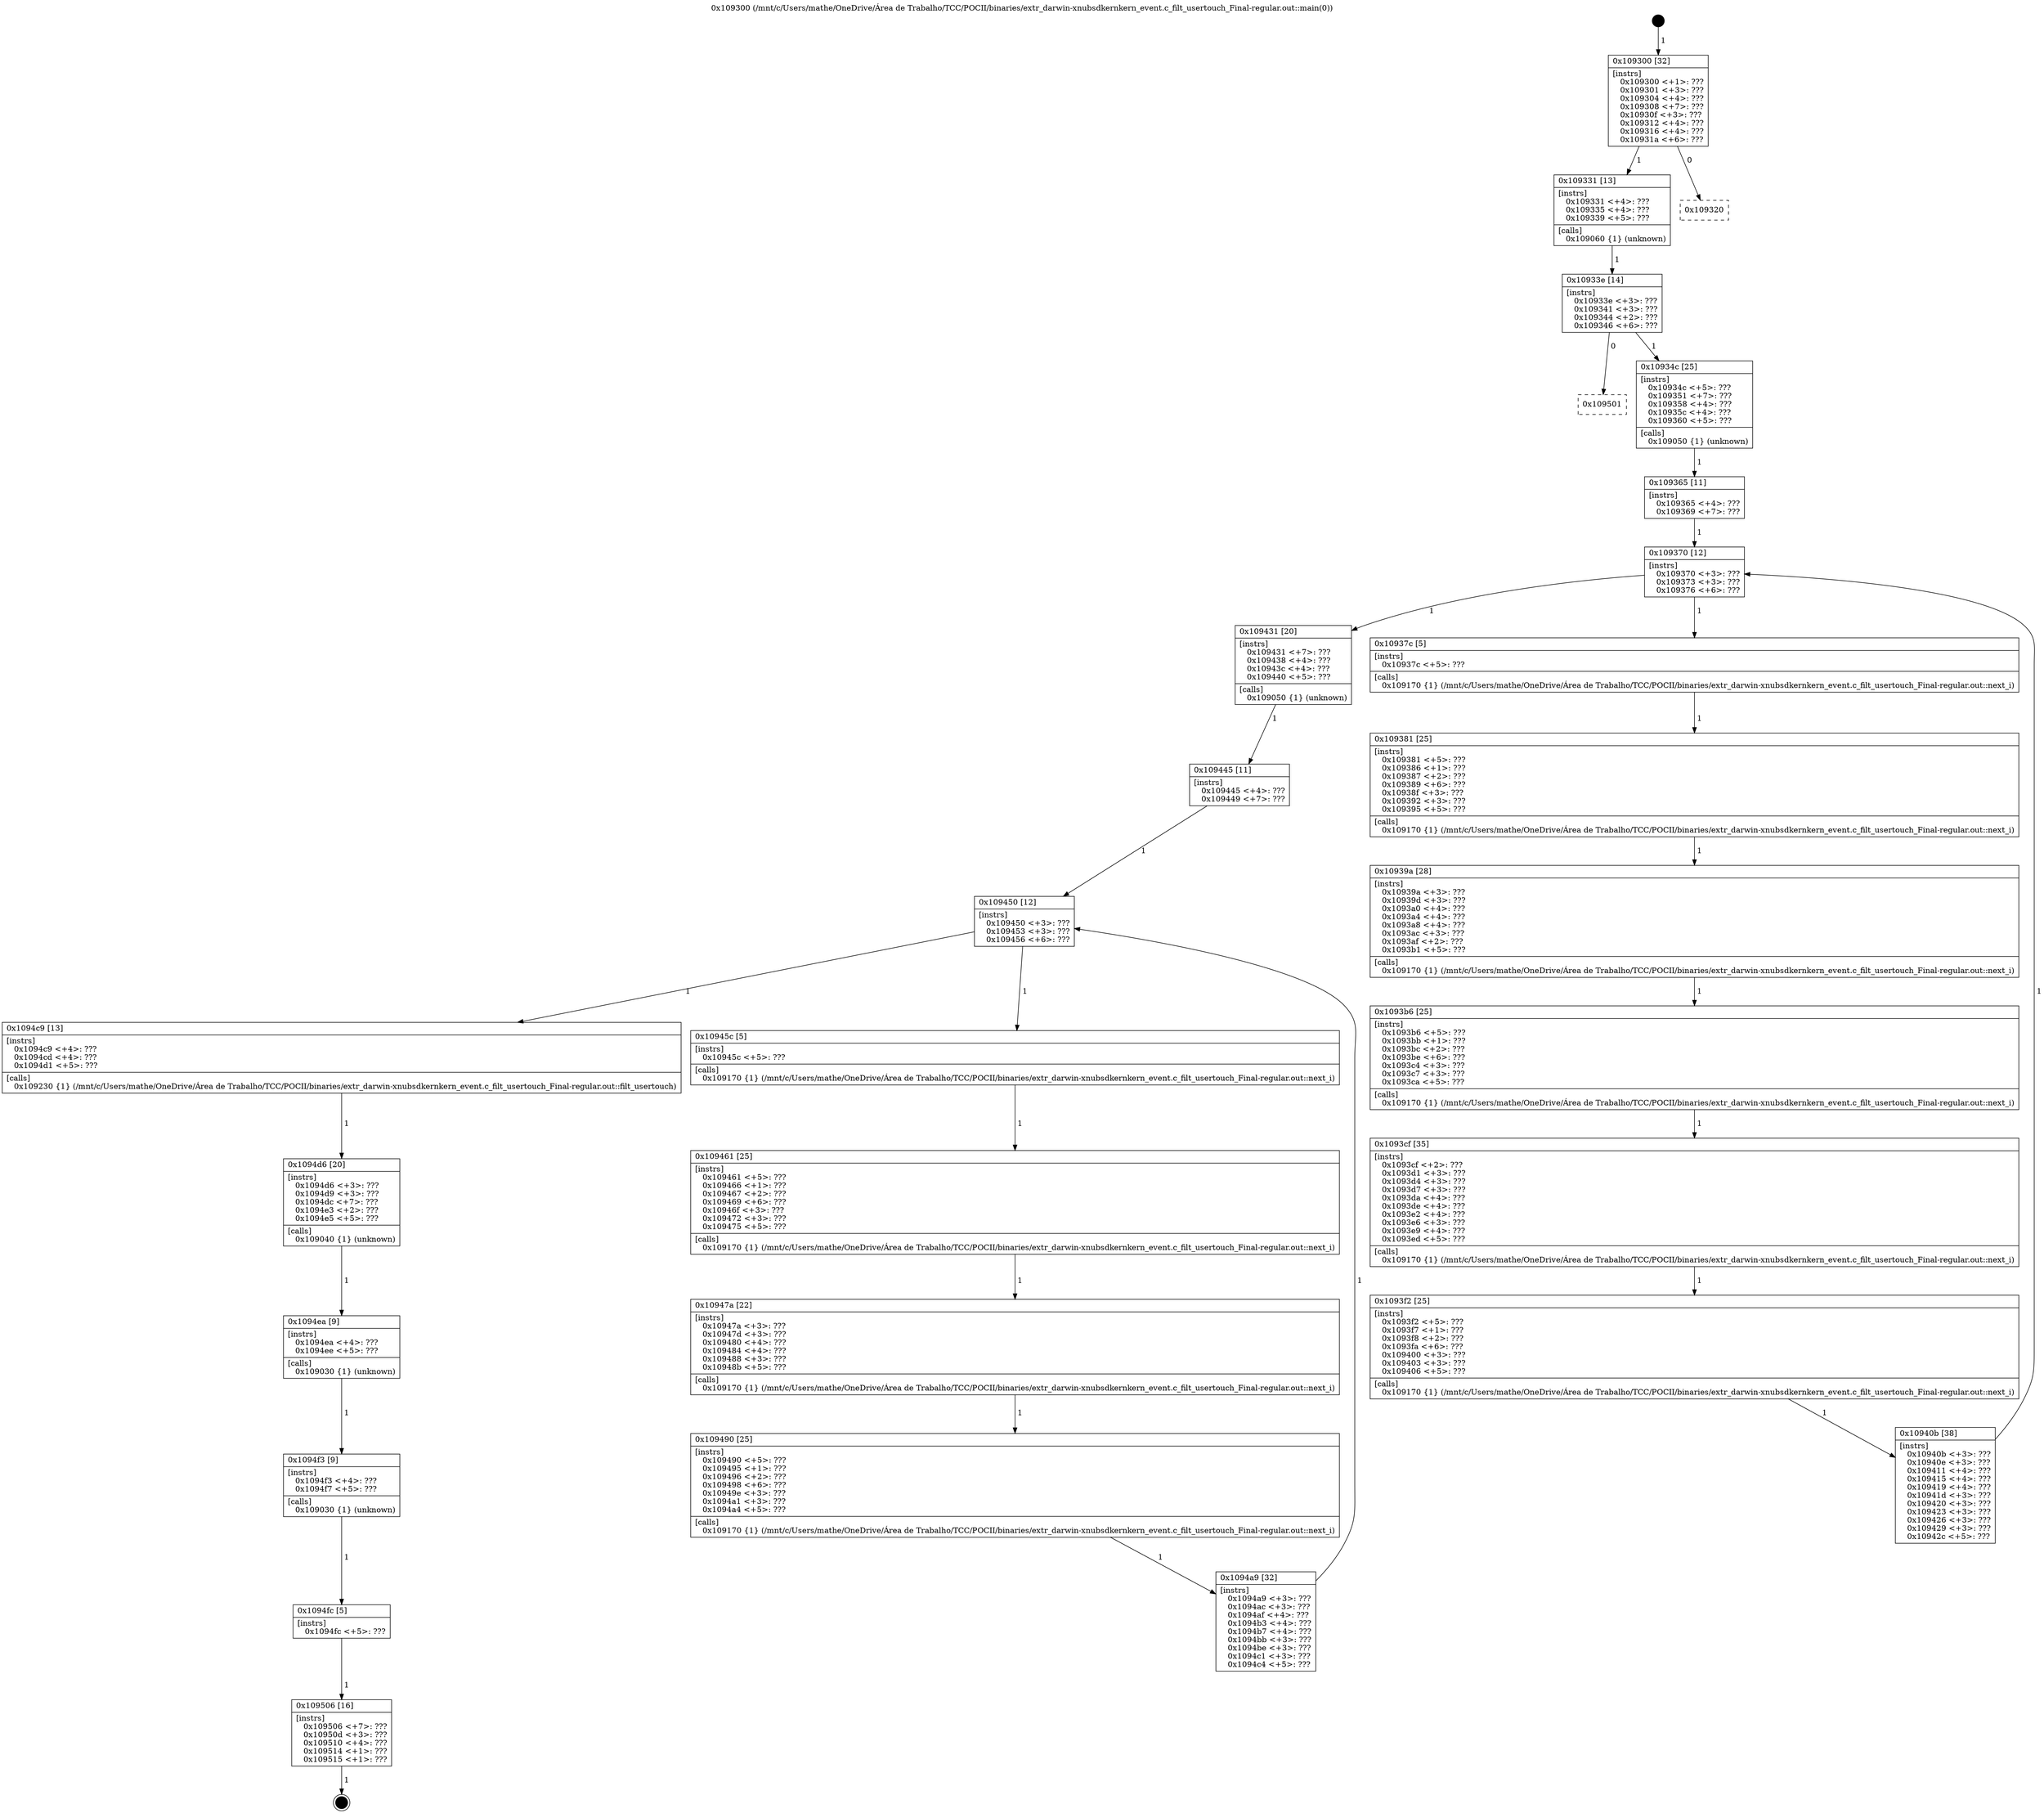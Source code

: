 digraph "0x109300" {
  label = "0x109300 (/mnt/c/Users/mathe/OneDrive/Área de Trabalho/TCC/POCII/binaries/extr_darwin-xnubsdkernkern_event.c_filt_usertouch_Final-regular.out::main(0))"
  labelloc = "t"
  node[shape=record]

  Entry [label="",width=0.3,height=0.3,shape=circle,fillcolor=black,style=filled]
  "0x109300" [label="{
     0x109300 [32]\l
     | [instrs]\l
     &nbsp;&nbsp;0x109300 \<+1\>: ???\l
     &nbsp;&nbsp;0x109301 \<+3\>: ???\l
     &nbsp;&nbsp;0x109304 \<+4\>: ???\l
     &nbsp;&nbsp;0x109308 \<+7\>: ???\l
     &nbsp;&nbsp;0x10930f \<+3\>: ???\l
     &nbsp;&nbsp;0x109312 \<+4\>: ???\l
     &nbsp;&nbsp;0x109316 \<+4\>: ???\l
     &nbsp;&nbsp;0x10931a \<+6\>: ???\l
  }"]
  "0x109331" [label="{
     0x109331 [13]\l
     | [instrs]\l
     &nbsp;&nbsp;0x109331 \<+4\>: ???\l
     &nbsp;&nbsp;0x109335 \<+4\>: ???\l
     &nbsp;&nbsp;0x109339 \<+5\>: ???\l
     | [calls]\l
     &nbsp;&nbsp;0x109060 \{1\} (unknown)\l
  }"]
  "0x109320" [label="{
     0x109320\l
  }", style=dashed]
  "0x10933e" [label="{
     0x10933e [14]\l
     | [instrs]\l
     &nbsp;&nbsp;0x10933e \<+3\>: ???\l
     &nbsp;&nbsp;0x109341 \<+3\>: ???\l
     &nbsp;&nbsp;0x109344 \<+2\>: ???\l
     &nbsp;&nbsp;0x109346 \<+6\>: ???\l
  }"]
  "0x109501" [label="{
     0x109501\l
  }", style=dashed]
  "0x10934c" [label="{
     0x10934c [25]\l
     | [instrs]\l
     &nbsp;&nbsp;0x10934c \<+5\>: ???\l
     &nbsp;&nbsp;0x109351 \<+7\>: ???\l
     &nbsp;&nbsp;0x109358 \<+4\>: ???\l
     &nbsp;&nbsp;0x10935c \<+4\>: ???\l
     &nbsp;&nbsp;0x109360 \<+5\>: ???\l
     | [calls]\l
     &nbsp;&nbsp;0x109050 \{1\} (unknown)\l
  }"]
  Exit [label="",width=0.3,height=0.3,shape=circle,fillcolor=black,style=filled,peripheries=2]
  "0x109370" [label="{
     0x109370 [12]\l
     | [instrs]\l
     &nbsp;&nbsp;0x109370 \<+3\>: ???\l
     &nbsp;&nbsp;0x109373 \<+3\>: ???\l
     &nbsp;&nbsp;0x109376 \<+6\>: ???\l
  }"]
  "0x109431" [label="{
     0x109431 [20]\l
     | [instrs]\l
     &nbsp;&nbsp;0x109431 \<+7\>: ???\l
     &nbsp;&nbsp;0x109438 \<+4\>: ???\l
     &nbsp;&nbsp;0x10943c \<+4\>: ???\l
     &nbsp;&nbsp;0x109440 \<+5\>: ???\l
     | [calls]\l
     &nbsp;&nbsp;0x109050 \{1\} (unknown)\l
  }"]
  "0x10937c" [label="{
     0x10937c [5]\l
     | [instrs]\l
     &nbsp;&nbsp;0x10937c \<+5\>: ???\l
     | [calls]\l
     &nbsp;&nbsp;0x109170 \{1\} (/mnt/c/Users/mathe/OneDrive/Área de Trabalho/TCC/POCII/binaries/extr_darwin-xnubsdkernkern_event.c_filt_usertouch_Final-regular.out::next_i)\l
  }"]
  "0x109381" [label="{
     0x109381 [25]\l
     | [instrs]\l
     &nbsp;&nbsp;0x109381 \<+5\>: ???\l
     &nbsp;&nbsp;0x109386 \<+1\>: ???\l
     &nbsp;&nbsp;0x109387 \<+2\>: ???\l
     &nbsp;&nbsp;0x109389 \<+6\>: ???\l
     &nbsp;&nbsp;0x10938f \<+3\>: ???\l
     &nbsp;&nbsp;0x109392 \<+3\>: ???\l
     &nbsp;&nbsp;0x109395 \<+5\>: ???\l
     | [calls]\l
     &nbsp;&nbsp;0x109170 \{1\} (/mnt/c/Users/mathe/OneDrive/Área de Trabalho/TCC/POCII/binaries/extr_darwin-xnubsdkernkern_event.c_filt_usertouch_Final-regular.out::next_i)\l
  }"]
  "0x10939a" [label="{
     0x10939a [28]\l
     | [instrs]\l
     &nbsp;&nbsp;0x10939a \<+3\>: ???\l
     &nbsp;&nbsp;0x10939d \<+3\>: ???\l
     &nbsp;&nbsp;0x1093a0 \<+4\>: ???\l
     &nbsp;&nbsp;0x1093a4 \<+4\>: ???\l
     &nbsp;&nbsp;0x1093a8 \<+4\>: ???\l
     &nbsp;&nbsp;0x1093ac \<+3\>: ???\l
     &nbsp;&nbsp;0x1093af \<+2\>: ???\l
     &nbsp;&nbsp;0x1093b1 \<+5\>: ???\l
     | [calls]\l
     &nbsp;&nbsp;0x109170 \{1\} (/mnt/c/Users/mathe/OneDrive/Área de Trabalho/TCC/POCII/binaries/extr_darwin-xnubsdkernkern_event.c_filt_usertouch_Final-regular.out::next_i)\l
  }"]
  "0x1093b6" [label="{
     0x1093b6 [25]\l
     | [instrs]\l
     &nbsp;&nbsp;0x1093b6 \<+5\>: ???\l
     &nbsp;&nbsp;0x1093bb \<+1\>: ???\l
     &nbsp;&nbsp;0x1093bc \<+2\>: ???\l
     &nbsp;&nbsp;0x1093be \<+6\>: ???\l
     &nbsp;&nbsp;0x1093c4 \<+3\>: ???\l
     &nbsp;&nbsp;0x1093c7 \<+3\>: ???\l
     &nbsp;&nbsp;0x1093ca \<+5\>: ???\l
     | [calls]\l
     &nbsp;&nbsp;0x109170 \{1\} (/mnt/c/Users/mathe/OneDrive/Área de Trabalho/TCC/POCII/binaries/extr_darwin-xnubsdkernkern_event.c_filt_usertouch_Final-regular.out::next_i)\l
  }"]
  "0x1093cf" [label="{
     0x1093cf [35]\l
     | [instrs]\l
     &nbsp;&nbsp;0x1093cf \<+2\>: ???\l
     &nbsp;&nbsp;0x1093d1 \<+3\>: ???\l
     &nbsp;&nbsp;0x1093d4 \<+3\>: ???\l
     &nbsp;&nbsp;0x1093d7 \<+3\>: ???\l
     &nbsp;&nbsp;0x1093da \<+4\>: ???\l
     &nbsp;&nbsp;0x1093de \<+4\>: ???\l
     &nbsp;&nbsp;0x1093e2 \<+4\>: ???\l
     &nbsp;&nbsp;0x1093e6 \<+3\>: ???\l
     &nbsp;&nbsp;0x1093e9 \<+4\>: ???\l
     &nbsp;&nbsp;0x1093ed \<+5\>: ???\l
     | [calls]\l
     &nbsp;&nbsp;0x109170 \{1\} (/mnt/c/Users/mathe/OneDrive/Área de Trabalho/TCC/POCII/binaries/extr_darwin-xnubsdkernkern_event.c_filt_usertouch_Final-regular.out::next_i)\l
  }"]
  "0x1093f2" [label="{
     0x1093f2 [25]\l
     | [instrs]\l
     &nbsp;&nbsp;0x1093f2 \<+5\>: ???\l
     &nbsp;&nbsp;0x1093f7 \<+1\>: ???\l
     &nbsp;&nbsp;0x1093f8 \<+2\>: ???\l
     &nbsp;&nbsp;0x1093fa \<+6\>: ???\l
     &nbsp;&nbsp;0x109400 \<+3\>: ???\l
     &nbsp;&nbsp;0x109403 \<+3\>: ???\l
     &nbsp;&nbsp;0x109406 \<+5\>: ???\l
     | [calls]\l
     &nbsp;&nbsp;0x109170 \{1\} (/mnt/c/Users/mathe/OneDrive/Área de Trabalho/TCC/POCII/binaries/extr_darwin-xnubsdkernkern_event.c_filt_usertouch_Final-regular.out::next_i)\l
  }"]
  "0x10940b" [label="{
     0x10940b [38]\l
     | [instrs]\l
     &nbsp;&nbsp;0x10940b \<+3\>: ???\l
     &nbsp;&nbsp;0x10940e \<+3\>: ???\l
     &nbsp;&nbsp;0x109411 \<+4\>: ???\l
     &nbsp;&nbsp;0x109415 \<+4\>: ???\l
     &nbsp;&nbsp;0x109419 \<+4\>: ???\l
     &nbsp;&nbsp;0x10941d \<+3\>: ???\l
     &nbsp;&nbsp;0x109420 \<+3\>: ???\l
     &nbsp;&nbsp;0x109423 \<+3\>: ???\l
     &nbsp;&nbsp;0x109426 \<+3\>: ???\l
     &nbsp;&nbsp;0x109429 \<+3\>: ???\l
     &nbsp;&nbsp;0x10942c \<+5\>: ???\l
  }"]
  "0x109365" [label="{
     0x109365 [11]\l
     | [instrs]\l
     &nbsp;&nbsp;0x109365 \<+4\>: ???\l
     &nbsp;&nbsp;0x109369 \<+7\>: ???\l
  }"]
  "0x109450" [label="{
     0x109450 [12]\l
     | [instrs]\l
     &nbsp;&nbsp;0x109450 \<+3\>: ???\l
     &nbsp;&nbsp;0x109453 \<+3\>: ???\l
     &nbsp;&nbsp;0x109456 \<+6\>: ???\l
  }"]
  "0x1094c9" [label="{
     0x1094c9 [13]\l
     | [instrs]\l
     &nbsp;&nbsp;0x1094c9 \<+4\>: ???\l
     &nbsp;&nbsp;0x1094cd \<+4\>: ???\l
     &nbsp;&nbsp;0x1094d1 \<+5\>: ???\l
     | [calls]\l
     &nbsp;&nbsp;0x109230 \{1\} (/mnt/c/Users/mathe/OneDrive/Área de Trabalho/TCC/POCII/binaries/extr_darwin-xnubsdkernkern_event.c_filt_usertouch_Final-regular.out::filt_usertouch)\l
  }"]
  "0x10945c" [label="{
     0x10945c [5]\l
     | [instrs]\l
     &nbsp;&nbsp;0x10945c \<+5\>: ???\l
     | [calls]\l
     &nbsp;&nbsp;0x109170 \{1\} (/mnt/c/Users/mathe/OneDrive/Área de Trabalho/TCC/POCII/binaries/extr_darwin-xnubsdkernkern_event.c_filt_usertouch_Final-regular.out::next_i)\l
  }"]
  "0x109461" [label="{
     0x109461 [25]\l
     | [instrs]\l
     &nbsp;&nbsp;0x109461 \<+5\>: ???\l
     &nbsp;&nbsp;0x109466 \<+1\>: ???\l
     &nbsp;&nbsp;0x109467 \<+2\>: ???\l
     &nbsp;&nbsp;0x109469 \<+6\>: ???\l
     &nbsp;&nbsp;0x10946f \<+3\>: ???\l
     &nbsp;&nbsp;0x109472 \<+3\>: ???\l
     &nbsp;&nbsp;0x109475 \<+5\>: ???\l
     | [calls]\l
     &nbsp;&nbsp;0x109170 \{1\} (/mnt/c/Users/mathe/OneDrive/Área de Trabalho/TCC/POCII/binaries/extr_darwin-xnubsdkernkern_event.c_filt_usertouch_Final-regular.out::next_i)\l
  }"]
  "0x10947a" [label="{
     0x10947a [22]\l
     | [instrs]\l
     &nbsp;&nbsp;0x10947a \<+3\>: ???\l
     &nbsp;&nbsp;0x10947d \<+3\>: ???\l
     &nbsp;&nbsp;0x109480 \<+4\>: ???\l
     &nbsp;&nbsp;0x109484 \<+4\>: ???\l
     &nbsp;&nbsp;0x109488 \<+3\>: ???\l
     &nbsp;&nbsp;0x10948b \<+5\>: ???\l
     | [calls]\l
     &nbsp;&nbsp;0x109170 \{1\} (/mnt/c/Users/mathe/OneDrive/Área de Trabalho/TCC/POCII/binaries/extr_darwin-xnubsdkernkern_event.c_filt_usertouch_Final-regular.out::next_i)\l
  }"]
  "0x109490" [label="{
     0x109490 [25]\l
     | [instrs]\l
     &nbsp;&nbsp;0x109490 \<+5\>: ???\l
     &nbsp;&nbsp;0x109495 \<+1\>: ???\l
     &nbsp;&nbsp;0x109496 \<+2\>: ???\l
     &nbsp;&nbsp;0x109498 \<+6\>: ???\l
     &nbsp;&nbsp;0x10949e \<+3\>: ???\l
     &nbsp;&nbsp;0x1094a1 \<+3\>: ???\l
     &nbsp;&nbsp;0x1094a4 \<+5\>: ???\l
     | [calls]\l
     &nbsp;&nbsp;0x109170 \{1\} (/mnt/c/Users/mathe/OneDrive/Área de Trabalho/TCC/POCII/binaries/extr_darwin-xnubsdkernkern_event.c_filt_usertouch_Final-regular.out::next_i)\l
  }"]
  "0x1094a9" [label="{
     0x1094a9 [32]\l
     | [instrs]\l
     &nbsp;&nbsp;0x1094a9 \<+3\>: ???\l
     &nbsp;&nbsp;0x1094ac \<+3\>: ???\l
     &nbsp;&nbsp;0x1094af \<+4\>: ???\l
     &nbsp;&nbsp;0x1094b3 \<+4\>: ???\l
     &nbsp;&nbsp;0x1094b7 \<+4\>: ???\l
     &nbsp;&nbsp;0x1094bb \<+3\>: ???\l
     &nbsp;&nbsp;0x1094be \<+3\>: ???\l
     &nbsp;&nbsp;0x1094c1 \<+3\>: ???\l
     &nbsp;&nbsp;0x1094c4 \<+5\>: ???\l
  }"]
  "0x109445" [label="{
     0x109445 [11]\l
     | [instrs]\l
     &nbsp;&nbsp;0x109445 \<+4\>: ???\l
     &nbsp;&nbsp;0x109449 \<+7\>: ???\l
  }"]
  "0x1094d6" [label="{
     0x1094d6 [20]\l
     | [instrs]\l
     &nbsp;&nbsp;0x1094d6 \<+3\>: ???\l
     &nbsp;&nbsp;0x1094d9 \<+3\>: ???\l
     &nbsp;&nbsp;0x1094dc \<+7\>: ???\l
     &nbsp;&nbsp;0x1094e3 \<+2\>: ???\l
     &nbsp;&nbsp;0x1094e5 \<+5\>: ???\l
     | [calls]\l
     &nbsp;&nbsp;0x109040 \{1\} (unknown)\l
  }"]
  "0x1094ea" [label="{
     0x1094ea [9]\l
     | [instrs]\l
     &nbsp;&nbsp;0x1094ea \<+4\>: ???\l
     &nbsp;&nbsp;0x1094ee \<+5\>: ???\l
     | [calls]\l
     &nbsp;&nbsp;0x109030 \{1\} (unknown)\l
  }"]
  "0x1094f3" [label="{
     0x1094f3 [9]\l
     | [instrs]\l
     &nbsp;&nbsp;0x1094f3 \<+4\>: ???\l
     &nbsp;&nbsp;0x1094f7 \<+5\>: ???\l
     | [calls]\l
     &nbsp;&nbsp;0x109030 \{1\} (unknown)\l
  }"]
  "0x1094fc" [label="{
     0x1094fc [5]\l
     | [instrs]\l
     &nbsp;&nbsp;0x1094fc \<+5\>: ???\l
  }"]
  "0x109506" [label="{
     0x109506 [16]\l
     | [instrs]\l
     &nbsp;&nbsp;0x109506 \<+7\>: ???\l
     &nbsp;&nbsp;0x10950d \<+3\>: ???\l
     &nbsp;&nbsp;0x109510 \<+4\>: ???\l
     &nbsp;&nbsp;0x109514 \<+1\>: ???\l
     &nbsp;&nbsp;0x109515 \<+1\>: ???\l
  }"]
  Entry -> "0x109300" [label=" 1"]
  "0x109300" -> "0x109331" [label=" 1"]
  "0x109300" -> "0x109320" [label=" 0"]
  "0x109331" -> "0x10933e" [label=" 1"]
  "0x10933e" -> "0x109501" [label=" 0"]
  "0x10933e" -> "0x10934c" [label=" 1"]
  "0x109506" -> Exit [label=" 1"]
  "0x10934c" -> "0x109365" [label=" 1"]
  "0x109370" -> "0x109431" [label=" 1"]
  "0x109370" -> "0x10937c" [label=" 1"]
  "0x10937c" -> "0x109381" [label=" 1"]
  "0x109381" -> "0x10939a" [label=" 1"]
  "0x10939a" -> "0x1093b6" [label=" 1"]
  "0x1093b6" -> "0x1093cf" [label=" 1"]
  "0x1093cf" -> "0x1093f2" [label=" 1"]
  "0x1093f2" -> "0x10940b" [label=" 1"]
  "0x109365" -> "0x109370" [label=" 1"]
  "0x10940b" -> "0x109370" [label=" 1"]
  "0x109431" -> "0x109445" [label=" 1"]
  "0x109450" -> "0x1094c9" [label=" 1"]
  "0x109450" -> "0x10945c" [label=" 1"]
  "0x10945c" -> "0x109461" [label=" 1"]
  "0x109461" -> "0x10947a" [label=" 1"]
  "0x10947a" -> "0x109490" [label=" 1"]
  "0x109490" -> "0x1094a9" [label=" 1"]
  "0x109445" -> "0x109450" [label=" 1"]
  "0x1094a9" -> "0x109450" [label=" 1"]
  "0x1094c9" -> "0x1094d6" [label=" 1"]
  "0x1094d6" -> "0x1094ea" [label=" 1"]
  "0x1094ea" -> "0x1094f3" [label=" 1"]
  "0x1094f3" -> "0x1094fc" [label=" 1"]
  "0x1094fc" -> "0x109506" [label=" 1"]
}

